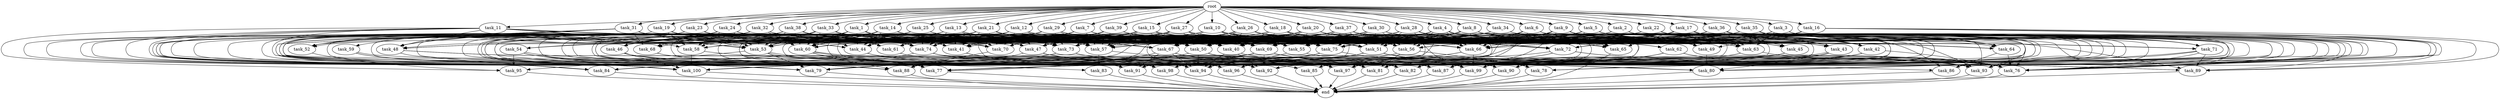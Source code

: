 digraph G {
  task_15 [size="2.837428e+11"];
  task_77 [size="2.017939e+11"];
  task_62 [size="7.624980e+11"];
  task_59 [size="4.455890e+11"];
  task_20 [size="7.114752e+11"];
  task_17 [size="5.123116e+11"];
  task_89 [size="5.078719e+11"];
  task_24 [size="5.332718e+11"];
  task_92 [size="1.783394e+11"];
  task_85 [size="7.099734e+11"];
  task_23 [size="9.122099e+11"];
  task_73 [size="6.247997e+11"];
  task_63 [size="8.888392e+11"];
  task_45 [size="1.366183e+11"];
  task_11 [size="4.611220e+11"];
  task_13 [size="8.125335e+11"];
  task_54 [size="6.250389e+11"];
  task_58 [size="1.317936e+11"];
  task_55 [size="6.444658e+11"];
  task_60 [size="1.012208e+11"];
  task_61 [size="3.278079e+11"];
  task_56 [size="1.418986e+11"];
  task_16 [size="9.132144e+11"];
  task_30 [size="7.383185e+11"];
  task_76 [size="6.321081e+11"];
  task_74 [size="7.632546e+11"];
  task_47 [size="3.948777e+11"];
  task_81 [size="7.233913e+11"];
  task_34 [size="2.230100e+11"];
  task_25 [size="3.926095e+11"];
  task_44 [size="4.211293e+11"];
  task_67 [size="4.429100e+10"];
  task_29 [size="1.736041e+11"];
  end [size="0.000000e+00"];
  task_66 [size="1.980103e+11"];
  task_2 [size="8.264864e+11"];
  task_4 [size="5.646967e+11"];
  task_86 [size="8.154863e+11"];
  task_64 [size="1.637480e+10"];
  task_36 [size="8.089326e+11"];
  task_71 [size="8.170688e+10"];
  task_94 [size="5.685577e+11"];
  task_95 [size="8.056452e+11"];
  task_96 [size="3.431195e+11"];
  task_48 [size="5.800445e+11"];
  task_53 [size="9.667926e+11"];
  task_5 [size="2.401479e+11"];
  task_79 [size="2.551457e+11"];
  task_52 [size="9.917336e+11"];
  task_31 [size="8.852079e+11"];
  task_1 [size="2.482495e+11"];
  task_82 [size="9.907437e+11"];
  task_19 [size="6.088300e+11"];
  task_40 [size="6.208094e+11"];
  task_57 [size="1.061591e+11"];
  task_83 [size="1.915749e+11"];
  task_6 [size="5.547827e+10"];
  task_80 [size="2.016851e+11"];
  task_22 [size="8.295756e+11"];
  task_99 [size="2.382944e+11"];
  task_100 [size="4.893550e+11"];
  task_84 [size="1.322364e+11"];
  task_90 [size="5.805036e+11"];
  task_49 [size="4.774461e+11"];
  task_3 [size="9.168332e+11"];
  task_14 [size="6.619286e+11"];
  task_18 [size="5.014619e+11"];
  task_42 [size="3.316082e+11"];
  task_10 [size="2.894534e+11"];
  task_70 [size="6.218454e+11"];
  task_78 [size="3.505814e+11"];
  task_50 [size="2.254944e+11"];
  task_21 [size="2.006432e+11"];
  task_32 [size="5.903745e+11"];
  task_51 [size="5.006464e+11"];
  task_46 [size="6.274188e+11"];
  task_12 [size="4.653798e+11"];
  task_9 [size="3.565946e+10"];
  task_93 [size="5.616371e+11"];
  task_43 [size="8.571684e+11"];
  task_26 [size="9.970971e+11"];
  task_41 [size="5.750290e+11"];
  task_27 [size="6.801018e+10"];
  task_68 [size="2.238320e+11"];
  task_65 [size="2.098444e+11"];
  task_39 [size="2.336828e+11"];
  task_38 [size="5.865286e+10"];
  task_72 [size="1.039116e+11"];
  task_98 [size="7.752304e+11"];
  task_28 [size="7.432732e+11"];
  task_69 [size="6.977753e+11"];
  task_88 [size="2.644359e+11"];
  task_91 [size="5.561410e+11"];
  task_8 [size="1.807796e+11"];
  task_75 [size="4.349794e+11"];
  task_33 [size="1.783843e+11"];
  root [size="0.000000e+00"];
  task_7 [size="2.320080e+11"];
  task_87 [size="4.543211e+11"];
  task_35 [size="7.241829e+11"];
  task_97 [size="9.505461e+11"];
  task_37 [size="1.082923e+11"];

  task_15 -> task_84 [size="2.644727e+07"];
  task_15 -> task_70 [size="3.454696e+07"];
  task_15 -> task_44 [size="2.339607e+07"];
  task_15 -> task_100 [size="4.893550e+07"];
  task_15 -> task_75 [size="2.416552e+07"];
  task_15 -> task_53 [size="4.833963e+07"];
  task_15 -> task_56 [size="1.091527e+07"];
  task_15 -> task_57 [size="5.587320e+06"];
  task_15 -> task_67 [size="3.690917e+06"];
  task_15 -> task_50 [size="1.503296e+07"];
  task_15 -> task_66 [size="1.237564e+07"];
  task_15 -> task_73 [size="3.675292e+07"];
  task_15 -> task_72 [size="1.154574e+07"];
  task_15 -> task_49 [size="2.512874e+07"];
  task_15 -> task_63 [size="4.937995e+07"];
  task_15 -> task_47 [size="2.467986e+07"];
  task_77 -> end [size="1.000000e-12"];
  task_62 -> task_99 [size="1.985787e+07"];
  task_62 -> task_76 [size="3.511712e+07"];
  task_62 -> task_97 [size="5.940913e+07"];
  task_62 -> task_93 [size="4.320285e+07"];
  task_62 -> task_90 [size="9.675060e+07"];
  task_59 -> task_82 [size="1.415348e+08"];
  task_59 -> task_77 [size="1.187023e+07"];
  task_59 -> task_79 [size="2.319506e+07"];
  task_20 -> task_88 [size="1.555505e+07"];
  task_20 -> task_55 [size="3.790975e+07"];
  task_20 -> task_44 [size="2.339607e+07"];
  task_20 -> task_62 [size="1.906245e+08"];
  task_20 -> task_43 [size="1.224526e+08"];
  task_20 -> task_100 [size="4.893550e+07"];
  task_20 -> task_66 [size="1.237564e+07"];
  task_20 -> task_50 [size="1.503296e+07"];
  task_20 -> task_69 [size="4.651835e+07"];
  task_20 -> task_40 [size="3.267418e+07"];
  task_20 -> task_49 [size="2.512874e+07"];
  task_20 -> task_57 [size="5.587320e+06"];
  task_20 -> task_47 [size="2.467986e+07"];
  task_20 -> task_97 [size="5.940913e+07"];
  task_17 -> task_71 [size="8.170688e+06"];
  task_17 -> task_62 [size="1.906245e+08"];
  task_17 -> task_55 [size="3.790975e+07"];
  task_17 -> task_63 [size="4.937995e+07"];
  task_17 -> task_89 [size="7.255313e+07"];
  task_17 -> task_75 [size="2.416552e+07"];
  task_17 -> task_53 [size="4.833963e+07"];
  task_17 -> task_56 [size="1.091527e+07"];
  task_17 -> task_67 [size="3.690917e+06"];
  task_17 -> task_70 [size="3.454696e+07"];
  task_17 -> task_69 [size="4.651835e+07"];
  task_17 -> task_49 [size="2.512874e+07"];
  task_17 -> task_98 [size="8.613671e+07"];
  task_17 -> task_65 [size="2.623055e+07"];
  task_17 -> task_76 [size="3.511712e+07"];
  task_89 -> end [size="1.000000e-12"];
  task_24 -> task_45 [size="2.276971e+07"];
  task_24 -> task_73 [size="3.675292e+07"];
  task_24 -> task_40 [size="3.267418e+07"];
  task_24 -> task_55 [size="3.790975e+07"];
  task_24 -> task_88 [size="1.555505e+07"];
  task_24 -> task_63 [size="4.937995e+07"];
  task_24 -> task_94 [size="3.553486e+07"];
  task_24 -> task_100 [size="4.893550e+07"];
  task_24 -> task_46 [size="6.274188e+07"];
  task_24 -> task_48 [size="6.444939e+07"];
  task_24 -> task_61 [size="4.682969e+07"];
  task_24 -> task_53 [size="4.833963e+07"];
  task_24 -> task_70 [size="3.454696e+07"];
  task_24 -> task_69 [size="4.651835e+07"];
  task_24 -> task_85 [size="1.419947e+08"];
  task_24 -> task_98 [size="8.613671e+07"];
  task_24 -> task_58 [size="1.882765e+07"];
  task_24 -> task_74 [size="3.816273e+07"];
  task_24 -> task_47 [size="2.467986e+07"];
  task_24 -> task_52 [size="1.416762e+08"];
  task_92 -> end [size="1.000000e-12"];
  task_85 -> end [size="1.000000e-12"];
  task_23 -> task_57 [size="5.587320e+06"];
  task_23 -> task_88 [size="1.555505e+07"];
  task_23 -> task_91 [size="4.634509e+07"];
  task_23 -> task_44 [size="2.339607e+07"];
  task_23 -> task_40 [size="3.267418e+07"];
  task_23 -> task_100 [size="4.893550e+07"];
  task_23 -> task_52 [size="1.416762e+08"];
  task_23 -> task_65 [size="2.623055e+07"];
  task_23 -> task_66 [size="1.237564e+07"];
  task_23 -> task_69 [size="4.651835e+07"];
  task_23 -> task_85 [size="1.419947e+08"];
  task_23 -> task_53 [size="4.833963e+07"];
  task_23 -> task_74 [size="3.816273e+07"];
  task_23 -> task_86 [size="2.038716e+08"];
  task_73 -> task_78 [size="7.011627e+07"];
  task_73 -> task_79 [size="2.319506e+07"];
  task_73 -> task_76 [size="3.511712e+07"];
  task_73 -> task_88 [size="1.555505e+07"];
  task_63 -> task_76 [size="3.511712e+07"];
  task_63 -> task_87 [size="6.490302e+07"];
  task_63 -> task_97 [size="5.940913e+07"];
  task_45 -> task_91 [size="4.634509e+07"];
  task_45 -> task_99 [size="1.985787e+07"];
  task_45 -> task_98 [size="8.613671e+07"];
  task_45 -> task_77 [size="1.187023e+07"];
  task_11 -> task_48 [size="6.444939e+07"];
  task_11 -> task_92 [size="1.371841e+07"];
  task_11 -> task_53 [size="4.833963e+07"];
  task_11 -> task_79 [size="2.319506e+07"];
  task_11 -> task_77 [size="1.187023e+07"];
  task_11 -> task_96 [size="6.862390e+07"];
  task_11 -> task_73 [size="3.675292e+07"];
  task_11 -> task_95 [size="2.014113e+08"];
  task_11 -> task_58 [size="1.882765e+07"];
  task_11 -> task_49 [size="2.512874e+07"];
  task_11 -> task_74 [size="3.816273e+07"];
  task_13 -> task_50 [size="1.503296e+07"];
  task_13 -> task_67 [size="3.690917e+06"];
  task_13 -> task_77 [size="1.187023e+07"];
  task_13 -> task_40 [size="3.267418e+07"];
  task_13 -> task_46 [size="6.274188e+07"];
  task_13 -> task_70 [size="3.454696e+07"];
  task_13 -> task_74 [size="3.816273e+07"];
  task_13 -> task_49 [size="2.512874e+07"];
  task_13 -> task_94 [size="3.553486e+07"];
  task_13 -> task_41 [size="5.750290e+07"];
  task_54 -> task_91 [size="4.634509e+07"];
  task_54 -> task_95 [size="2.014113e+08"];
  task_54 -> task_94 [size="3.553486e+07"];
  task_54 -> task_77 [size="1.187023e+07"];
  task_54 -> task_83 [size="9.578745e+07"];
  task_58 -> task_100 [size="4.893550e+07"];
  task_58 -> task_89 [size="7.255313e+07"];
  task_55 -> task_93 [size="4.320285e+07"];
  task_55 -> task_94 [size="3.553486e+07"];
  task_60 -> task_88 [size="1.555505e+07"];
  task_60 -> task_82 [size="1.415348e+08"];
  task_60 -> task_94 [size="3.553486e+07"];
  task_60 -> task_77 [size="1.187023e+07"];
  task_60 -> task_90 [size="9.675060e+07"];
  task_61 -> task_97 [size="5.940913e+07"];
  task_56 -> task_91 [size="4.634509e+07"];
  task_56 -> task_81 [size="8.037682e+07"];
  task_56 -> task_78 [size="7.011627e+07"];
  task_16 -> task_53 [size="4.833963e+07"];
  task_16 -> task_56 [size="1.091527e+07"];
  task_16 -> task_76 [size="3.511712e+07"];
  task_16 -> task_89 [size="7.255313e+07"];
  task_16 -> task_66 [size="1.237564e+07"];
  task_16 -> task_93 [size="4.320285e+07"];
  task_16 -> task_49 [size="2.512874e+07"];
  task_16 -> task_47 [size="2.467986e+07"];
  task_16 -> task_97 [size="5.940913e+07"];
  task_30 -> task_64 [size="1.169629e+06"];
  task_30 -> task_57 [size="5.587320e+06"];
  task_30 -> task_43 [size="1.224526e+08"];
  task_30 -> task_41 [size="5.750290e+07"];
  task_30 -> task_75 [size="2.416552e+07"];
  task_30 -> task_65 [size="2.623055e+07"];
  task_30 -> task_56 [size="1.091527e+07"];
  task_30 -> task_51 [size="3.129040e+07"];
  task_30 -> task_69 [size="4.651835e+07"];
  task_30 -> task_53 [size="4.833963e+07"];
  task_30 -> task_49 [size="2.512874e+07"];
  task_30 -> task_74 [size="3.816273e+07"];
  task_30 -> task_47 [size="2.467986e+07"];
  task_76 -> end [size="1.000000e-12"];
  task_74 -> task_92 [size="1.371841e+07"];
  task_74 -> task_76 [size="3.511712e+07"];
  task_74 -> task_84 [size="2.644727e+07"];
  task_74 -> task_89 [size="7.255313e+07"];
  task_47 -> task_99 [size="1.985787e+07"];
  task_47 -> task_98 [size="8.613671e+07"];
  task_47 -> task_88 [size="1.555505e+07"];
  task_81 -> end [size="1.000000e-12"];
  task_34 -> task_64 [size="1.169629e+06"];
  task_34 -> task_81 [size="8.037682e+07"];
  task_34 -> task_60 [size="6.748051e+06"];
  task_34 -> task_55 [size="3.790975e+07"];
  task_34 -> task_57 [size="5.587320e+06"];
  task_34 -> task_75 [size="2.416552e+07"];
  task_34 -> task_82 [size="1.415348e+08"];
  task_34 -> task_66 [size="1.237564e+07"];
  task_34 -> task_51 [size="3.129040e+07"];
  task_34 -> task_69 [size="4.651835e+07"];
  task_34 -> task_49 [size="2.512874e+07"];
  task_34 -> task_74 [size="3.816273e+07"];
  task_34 -> task_76 [size="3.511712e+07"];
  task_25 -> task_64 [size="1.169629e+06"];
  task_25 -> task_82 [size="1.415348e+08"];
  task_25 -> task_57 [size="5.587320e+06"];
  task_25 -> task_54 [size="3.125195e+08"];
  task_25 -> task_40 [size="3.267418e+07"];
  task_25 -> task_52 [size="1.416762e+08"];
  task_25 -> task_44 [size="2.339607e+07"];
  task_25 -> task_88 [size="1.555505e+07"];
  task_25 -> task_69 [size="4.651835e+07"];
  task_25 -> task_65 [size="2.623055e+07"];
  task_25 -> task_56 [size="1.091527e+07"];
  task_25 -> task_46 [size="6.274188e+07"];
  task_25 -> task_74 [size="3.816273e+07"];
  task_44 -> task_96 [size="6.862390e+07"];
  task_44 -> task_97 [size="5.940913e+07"];
  task_67 -> task_91 [size="4.634509e+07"];
  task_67 -> task_76 [size="3.511712e+07"];
  task_67 -> task_94 [size="3.553486e+07"];
  task_67 -> task_77 [size="1.187023e+07"];
  task_67 -> task_87 [size="6.490302e+07"];
  task_29 -> task_64 [size="1.169629e+06"];
  task_29 -> task_44 [size="2.339607e+07"];
  task_29 -> task_77 [size="1.187023e+07"];
  task_29 -> task_60 [size="6.748051e+06"];
  task_29 -> task_57 [size="5.587320e+06"];
  task_29 -> task_43 [size="1.224526e+08"];
  task_29 -> task_41 [size="5.750290e+07"];
  task_29 -> task_74 [size="3.816273e+07"];
  task_29 -> task_46 [size="6.274188e+07"];
  task_29 -> task_61 [size="4.682969e+07"];
  task_29 -> task_53 [size="4.833963e+07"];
  task_29 -> task_66 [size="1.237564e+07"];
  task_29 -> task_51 [size="3.129040e+07"];
  task_29 -> task_94 [size="3.553486e+07"];
  task_29 -> task_69 [size="4.651835e+07"];
  task_29 -> task_73 [size="3.675292e+07"];
  task_29 -> task_63 [size="4.937995e+07"];
  task_66 -> task_99 [size="1.985787e+07"];
  task_66 -> task_94 [size="3.553486e+07"];
  task_66 -> task_77 [size="1.187023e+07"];
  task_2 -> task_64 [size="1.169629e+06"];
  task_2 -> task_93 [size="4.320285e+07"];
  task_2 -> task_71 [size="8.170688e+06"];
  task_2 -> task_67 [size="3.690917e+06"];
  task_2 -> task_60 [size="6.748051e+06"];
  task_2 -> task_70 [size="3.454696e+07"];
  task_2 -> task_44 [size="2.339607e+07"];
  task_2 -> task_78 [size="7.011627e+07"];
  task_2 -> task_57 [size="5.587320e+06"];
  task_2 -> task_74 [size="3.816273e+07"];
  task_2 -> task_48 [size="6.444939e+07"];
  task_2 -> task_99 [size="1.985787e+07"];
  task_2 -> task_51 [size="3.129040e+07"];
  task_2 -> task_73 [size="3.675292e+07"];
  task_2 -> task_69 [size="4.651835e+07"];
  task_2 -> task_85 [size="1.419947e+08"];
  task_2 -> task_76 [size="3.511712e+07"];
  task_2 -> task_90 [size="9.675060e+07"];
  task_2 -> task_63 [size="4.937995e+07"];
  task_2 -> task_97 [size="5.940913e+07"];
  task_4 -> task_45 [size="2.276971e+07"];
  task_4 -> task_64 [size="1.169629e+06"];
  task_4 -> task_54 [size="3.125195e+08"];
  task_4 -> task_40 [size="3.267418e+07"];
  task_4 -> task_50 [size="1.503296e+07"];
  task_4 -> task_44 [size="2.339607e+07"];
  task_4 -> task_93 [size="4.320285e+07"];
  task_4 -> task_68 [size="2.797900e+07"];
  task_4 -> task_100 [size="4.893550e+07"];
  task_4 -> task_75 [size="2.416552e+07"];
  task_4 -> task_53 [size="4.833963e+07"];
  task_4 -> task_56 [size="1.091527e+07"];
  task_4 -> task_67 [size="3.690917e+06"];
  task_4 -> task_96 [size="6.862390e+07"];
  task_4 -> task_66 [size="1.237564e+07"];
  task_4 -> task_49 [size="2.512874e+07"];
  task_4 -> task_63 [size="4.937995e+07"];
  task_4 -> task_86 [size="2.038716e+08"];
  task_86 -> end [size="1.000000e-12"];
  task_64 -> task_86 [size="2.038716e+08"];
  task_64 -> task_76 [size="3.511712e+07"];
  task_36 -> task_45 [size="2.276971e+07"];
  task_36 -> task_82 [size="1.415348e+08"];
  task_36 -> task_42 [size="4.737261e+07"];
  task_36 -> task_57 [size="5.587320e+06"];
  task_36 -> task_43 [size="1.224526e+08"];
  task_36 -> task_89 [size="7.255313e+07"];
  task_36 -> task_75 [size="2.416552e+07"];
  task_36 -> task_73 [size="3.675292e+07"];
  task_36 -> task_72 [size="1.154574e+07"];
  task_36 -> task_49 [size="2.512874e+07"];
  task_36 -> task_63 [size="4.937995e+07"];
  task_36 -> task_76 [size="3.511712e+07"];
  task_36 -> task_64 [size="1.169629e+06"];
  task_36 -> task_71 [size="8.170688e+06"];
  task_36 -> task_50 [size="1.503296e+07"];
  task_36 -> task_94 [size="3.553486e+07"];
  task_36 -> task_53 [size="4.833963e+07"];
  task_36 -> task_55 [size="3.790975e+07"];
  task_36 -> task_51 [size="3.129040e+07"];
  task_36 -> task_91 [size="4.634509e+07"];
  task_36 -> task_70 [size="3.454696e+07"];
  task_36 -> task_47 [size="2.467986e+07"];
  task_71 -> task_80 [size="3.361419e+07"];
  task_71 -> task_76 [size="3.511712e+07"];
  task_71 -> task_93 [size="4.320285e+07"];
  task_71 -> task_89 [size="7.255313e+07"];
  task_94 -> end [size="1.000000e-12"];
  task_95 -> end [size="1.000000e-12"];
  task_96 -> end [size="1.000000e-12"];
  task_48 -> task_92 [size="1.371841e+07"];
  task_48 -> task_84 [size="2.644727e+07"];
  task_48 -> task_97 [size="5.940913e+07"];
  task_53 -> task_95 [size="2.014113e+08"];
  task_53 -> task_81 [size="8.037682e+07"];
  task_53 -> task_79 [size="2.319506e+07"];
  task_53 -> task_80 [size="3.361419e+07"];
  task_5 -> task_64 [size="1.169629e+06"];
  task_5 -> task_71 [size="8.170688e+06"];
  task_5 -> task_42 [size="4.737261e+07"];
  task_5 -> task_77 [size="1.187023e+07"];
  task_5 -> task_40 [size="3.267418e+07"];
  task_5 -> task_44 [size="2.339607e+07"];
  task_5 -> task_93 [size="4.320285e+07"];
  task_5 -> task_43 [size="1.224526e+08"];
  task_5 -> task_41 [size="5.750290e+07"];
  task_5 -> task_61 [size="4.682969e+07"];
  task_5 -> task_53 [size="4.833963e+07"];
  task_5 -> task_66 [size="1.237564e+07"];
  task_5 -> task_72 [size="1.154574e+07"];
  task_5 -> task_92 [size="1.371841e+07"];
  task_5 -> task_49 [size="2.512874e+07"];
  task_5 -> task_63 [size="4.937995e+07"];
  task_5 -> task_47 [size="2.467986e+07"];
  task_5 -> task_97 [size="5.940913e+07"];
  task_79 -> end [size="1.000000e-12"];
  task_52 -> task_95 [size="2.014113e+08"];
  task_31 -> task_88 [size="1.555505e+07"];
  task_31 -> task_55 [size="3.790975e+07"];
  task_31 -> task_68 [size="2.797900e+07"];
  task_31 -> task_100 [size="4.893550e+07"];
  task_31 -> task_48 [size="6.444939e+07"];
  task_31 -> task_75 [size="2.416552e+07"];
  task_31 -> task_53 [size="4.833963e+07"];
  task_31 -> task_70 [size="3.454696e+07"];
  task_31 -> task_52 [size="1.416762e+08"];
  task_31 -> task_91 [size="4.634509e+07"];
  task_31 -> task_74 [size="3.816273e+07"];
  task_31 -> task_47 [size="2.467986e+07"];
  task_31 -> task_92 [size="1.371841e+07"];
  task_1 -> task_51 [size="3.129040e+07"];
  task_1 -> task_77 [size="1.187023e+07"];
  task_1 -> task_60 [size="6.748051e+06"];
  task_1 -> task_70 [size="3.454696e+07"];
  task_1 -> task_44 [size="2.339607e+07"];
  task_1 -> task_79 [size="2.319506e+07"];
  task_1 -> task_41 [size="5.750290e+07"];
  task_1 -> task_57 [size="5.587320e+06"];
  task_1 -> task_63 [size="4.937995e+07"];
  task_1 -> task_53 [size="4.833963e+07"];
  task_1 -> task_67 [size="3.690917e+06"];
  task_1 -> task_90 [size="9.675060e+07"];
  task_1 -> task_73 [size="3.675292e+07"];
  task_1 -> task_74 [size="3.816273e+07"];
  task_82 -> end [size="1.000000e-12"];
  task_19 -> task_53 [size="4.833963e+07"];
  task_19 -> task_79 [size="2.319506e+07"];
  task_19 -> task_70 [size="3.454696e+07"];
  task_19 -> task_73 [size="3.675292e+07"];
  task_19 -> task_44 [size="2.339607e+07"];
  task_19 -> task_58 [size="1.882765e+07"];
  task_19 -> task_57 [size="5.587320e+06"];
  task_40 -> task_92 [size="1.371841e+07"];
  task_40 -> task_99 [size="1.985787e+07"];
  task_40 -> task_94 [size="3.553486e+07"];
  task_57 -> task_81 [size="8.037682e+07"];
  task_57 -> task_83 [size="9.578745e+07"];
  task_83 -> end [size="1.000000e-12"];
  task_6 -> task_45 [size="2.276971e+07"];
  task_6 -> task_42 [size="4.737261e+07"];
  task_6 -> task_77 [size="1.187023e+07"];
  task_6 -> task_40 [size="3.267418e+07"];
  task_6 -> task_91 [size="4.634509e+07"];
  task_6 -> task_93 [size="4.320285e+07"];
  task_6 -> task_48 [size="6.444939e+07"];
  task_6 -> task_66 [size="1.237564e+07"];
  task_6 -> task_67 [size="3.690917e+06"];
  task_6 -> task_90 [size="9.675060e+07"];
  task_6 -> task_69 [size="4.651835e+07"];
  task_6 -> task_63 [size="4.937995e+07"];
  task_80 -> end [size="1.000000e-12"];
  task_22 -> task_45 [size="2.276971e+07"];
  task_22 -> task_64 [size="1.169629e+06"];
  task_22 -> task_81 [size="8.037682e+07"];
  task_22 -> task_71 [size="8.170688e+06"];
  task_22 -> task_88 [size="1.555505e+07"];
  task_22 -> task_55 [size="3.790975e+07"];
  task_22 -> task_57 [size="5.587320e+06"];
  task_22 -> task_40 [size="3.267418e+07"];
  task_22 -> task_63 [size="4.937995e+07"];
  task_22 -> task_75 [size="2.416552e+07"];
  task_22 -> task_50 [size="1.503296e+07"];
  task_22 -> task_79 [size="2.319506e+07"];
  task_22 -> task_69 [size="4.651835e+07"];
  task_22 -> task_73 [size="3.675292e+07"];
  task_22 -> task_74 [size="3.816273e+07"];
  task_22 -> task_76 [size="3.511712e+07"];
  task_99 -> end [size="1.000000e-12"];
  task_100 -> end [size="1.000000e-12"];
  task_84 -> end [size="1.000000e-12"];
  task_90 -> end [size="1.000000e-12"];
  task_49 -> task_80 [size="3.361419e+07"];
  task_3 -> task_64 [size="1.169629e+06"];
  task_3 -> task_71 [size="8.170688e+06"];
  task_3 -> task_87 [size="6.490302e+07"];
  task_3 -> task_77 [size="1.187023e+07"];
  task_3 -> task_40 [size="3.267418e+07"];
  task_3 -> task_68 [size="2.797900e+07"];
  task_3 -> task_75 [size="2.416552e+07"];
  task_3 -> task_66 [size="1.237564e+07"];
  task_3 -> task_73 [size="3.675292e+07"];
  task_3 -> task_63 [size="4.937995e+07"];
  task_3 -> task_86 [size="2.038716e+08"];
  task_3 -> task_76 [size="3.511712e+07"];
  task_14 -> task_51 [size="3.129040e+07"];
  task_14 -> task_88 [size="1.555505e+07"];
  task_14 -> task_50 [size="1.503296e+07"];
  task_14 -> task_44 [size="2.339607e+07"];
  task_14 -> task_60 [size="6.748051e+06"];
  task_14 -> task_46 [size="6.274188e+07"];
  task_14 -> task_68 [size="2.797900e+07"];
  task_14 -> task_66 [size="1.237564e+07"];
  task_14 -> task_67 [size="3.690917e+06"];
  task_14 -> task_70 [size="3.454696e+07"];
  task_14 -> task_52 [size="1.416762e+08"];
  task_14 -> task_73 [size="3.675292e+07"];
  task_14 -> task_72 [size="1.154574e+07"];
  task_14 -> task_57 [size="5.587320e+06"];
  task_18 -> task_75 [size="2.416552e+07"];
  task_18 -> task_56 [size="1.091527e+07"];
  task_18 -> task_51 [size="3.129040e+07"];
  task_18 -> task_40 [size="3.267418e+07"];
  task_18 -> task_69 [size="4.651835e+07"];
  task_18 -> task_70 [size="3.454696e+07"];
  task_18 -> task_61 [size="4.682969e+07"];
  task_18 -> task_73 [size="3.675292e+07"];
  task_18 -> task_63 [size="4.937995e+07"];
  task_42 -> task_92 [size="1.371841e+07"];
  task_42 -> task_81 [size="8.037682e+07"];
  task_42 -> task_96 [size="6.862390e+07"];
  task_42 -> task_79 [size="2.319506e+07"];
  task_42 -> task_90 [size="9.675060e+07"];
  task_42 -> task_76 [size="3.511712e+07"];
  task_10 -> task_51 [size="3.129040e+07"];
  task_10 -> task_60 [size="6.748051e+06"];
  task_10 -> task_55 [size="3.790975e+07"];
  task_10 -> task_58 [size="1.882765e+07"];
  task_10 -> task_41 [size="5.750290e+07"];
  task_10 -> task_62 [size="1.906245e+08"];
  task_10 -> task_68 [size="2.797900e+07"];
  task_10 -> task_53 [size="4.833963e+07"];
  task_10 -> task_67 [size="3.690917e+06"];
  task_10 -> task_69 [size="4.651835e+07"];
  task_10 -> task_72 [size="1.154574e+07"];
  task_10 -> task_49 [size="2.512874e+07"];
  task_10 -> task_63 [size="4.937995e+07"];
  task_10 -> task_47 [size="2.467986e+07"];
  task_10 -> task_87 [size="6.490302e+07"];
  task_70 -> task_88 [size="1.555505e+07"];
  task_78 -> end [size="1.000000e-12"];
  task_50 -> task_81 [size="8.037682e+07"];
  task_50 -> task_80 [size="3.361419e+07"];
  task_50 -> task_94 [size="3.553486e+07"];
  task_50 -> task_76 [size="3.511712e+07"];
  task_50 -> task_88 [size="1.555505e+07"];
  task_21 -> task_87 [size="6.490302e+07"];
  task_21 -> task_42 [size="4.737261e+07"];
  task_21 -> task_40 [size="3.267418e+07"];
  task_21 -> task_70 [size="3.454696e+07"];
  task_21 -> task_44 [size="2.339607e+07"];
  task_21 -> task_60 [size="6.748051e+06"];
  task_21 -> task_43 [size="1.224526e+08"];
  task_21 -> task_41 [size="5.750290e+07"];
  task_21 -> task_58 [size="1.882765e+07"];
  task_21 -> task_94 [size="3.553486e+07"];
  task_21 -> task_50 [size="1.503296e+07"];
  task_21 -> task_55 [size="3.790975e+07"];
  task_21 -> task_88 [size="1.555505e+07"];
  task_21 -> task_46 [size="6.274188e+07"];
  task_21 -> task_73 [size="3.675292e+07"];
  task_21 -> task_72 [size="1.154574e+07"];
  task_21 -> task_74 [size="3.816273e+07"];
  task_32 -> task_84 [size="2.644727e+07"];
  task_32 -> task_77 [size="1.187023e+07"];
  task_32 -> task_60 [size="6.748051e+06"];
  task_32 -> task_55 [size="3.790975e+07"];
  task_32 -> task_79 [size="2.319506e+07"];
  task_32 -> task_68 [size="2.797900e+07"];
  task_32 -> task_48 [size="6.444939e+07"];
  task_32 -> task_75 [size="2.416552e+07"];
  task_32 -> task_53 [size="4.833963e+07"];
  task_32 -> task_66 [size="1.237564e+07"];
  task_32 -> task_51 [size="3.129040e+07"];
  task_32 -> task_67 [size="3.690917e+06"];
  task_32 -> task_91 [size="4.634509e+07"];
  task_32 -> task_47 [size="2.467986e+07"];
  task_51 -> task_78 [size="7.011627e+07"];
  task_51 -> task_94 [size="3.553486e+07"];
  task_51 -> task_93 [size="4.320285e+07"];
  task_51 -> task_88 [size="1.555505e+07"];
  task_46 -> task_93 [size="4.320285e+07"];
  task_46 -> task_77 [size="1.187023e+07"];
  task_46 -> task_100 [size="4.893550e+07"];
  task_46 -> task_97 [size="5.940913e+07"];
  task_12 -> task_81 [size="8.037682e+07"];
  task_12 -> task_71 [size="8.170688e+06"];
  task_12 -> task_60 [size="6.748051e+06"];
  task_12 -> task_50 [size="1.503296e+07"];
  task_12 -> task_44 [size="2.339607e+07"];
  task_12 -> task_61 [size="4.682969e+07"];
  task_12 -> task_75 [size="2.416552e+07"];
  task_12 -> task_56 [size="1.091527e+07"];
  task_12 -> task_70 [size="3.454696e+07"];
  task_12 -> task_52 [size="1.416762e+08"];
  task_12 -> task_73 [size="3.675292e+07"];
  task_12 -> task_47 [size="2.467986e+07"];
  task_9 -> task_64 [size="1.169629e+06"];
  task_9 -> task_93 [size="4.320285e+07"];
  task_9 -> task_71 [size="8.170688e+06"];
  task_9 -> task_60 [size="6.748051e+06"];
  task_9 -> task_70 [size="3.454696e+07"];
  task_9 -> task_57 [size="5.587320e+06"];
  task_9 -> task_40 [size="3.267418e+07"];
  task_9 -> task_75 [size="2.416552e+07"];
  task_9 -> task_63 [size="4.937995e+07"];
  task_9 -> task_92 [size="1.371841e+07"];
  task_9 -> task_65 [size="2.623055e+07"];
  task_9 -> task_66 [size="1.237564e+07"];
  task_9 -> task_51 [size="3.129040e+07"];
  task_9 -> task_88 [size="1.555505e+07"];
  task_9 -> task_99 [size="1.985787e+07"];
  task_9 -> task_49 [size="2.512874e+07"];
  task_9 -> task_98 [size="8.613671e+07"];
  task_9 -> task_47 [size="2.467986e+07"];
  task_9 -> task_97 [size="5.940913e+07"];
  task_93 -> end [size="1.000000e-12"];
  task_43 -> task_92 [size="1.371841e+07"];
  task_43 -> task_99 [size="1.985787e+07"];
  task_43 -> task_80 [size="3.361419e+07"];
  task_43 -> task_77 [size="1.187023e+07"];
  task_43 -> task_97 [size="5.940913e+07"];
  task_26 -> task_64 [size="1.169629e+06"];
  task_26 -> task_51 [size="3.129040e+07"];
  task_26 -> task_42 [size="4.737261e+07"];
  task_26 -> task_40 [size="3.267418e+07"];
  task_26 -> task_50 [size="1.503296e+07"];
  task_26 -> task_44 [size="2.339607e+07"];
  task_26 -> task_58 [size="1.882765e+07"];
  task_26 -> task_61 [size="4.682969e+07"];
  task_26 -> task_75 [size="2.416552e+07"];
  task_26 -> task_65 [size="2.623055e+07"];
  task_26 -> task_56 [size="1.091527e+07"];
  task_26 -> task_67 [size="3.690917e+06"];
  task_26 -> task_70 [size="3.454696e+07"];
  task_26 -> task_73 [size="3.675292e+07"];
  task_26 -> task_49 [size="2.512874e+07"];
  task_26 -> task_74 [size="3.816273e+07"];
  task_41 -> task_92 [size="1.371841e+07"];
  task_41 -> task_94 [size="3.553486e+07"];
  task_41 -> task_97 [size="5.940913e+07"];
  task_27 -> task_64 [size="1.169629e+06"];
  task_27 -> task_40 [size="3.267418e+07"];
  task_27 -> task_50 [size="1.503296e+07"];
  task_27 -> task_57 [size="5.587320e+06"];
  task_27 -> task_75 [size="2.416552e+07"];
  task_27 -> task_53 [size="4.833963e+07"];
  task_27 -> task_66 [size="1.237564e+07"];
  task_27 -> task_70 [size="3.454696e+07"];
  task_27 -> task_46 [size="6.274188e+07"];
  task_27 -> task_49 [size="2.512874e+07"];
  task_27 -> task_74 [size="3.816273e+07"];
  task_27 -> task_97 [size="5.940913e+07"];
  task_68 -> task_98 [size="8.613671e+07"];
  task_68 -> task_97 [size="5.940913e+07"];
  task_65 -> end [size="1.000000e-12"];
  task_39 -> task_57 [size="5.587320e+06"];
  task_39 -> task_62 [size="1.906245e+08"];
  task_39 -> task_55 [size="3.790975e+07"];
  task_39 -> task_44 [size="2.339607e+07"];
  task_39 -> task_60 [size="6.748051e+06"];
  task_39 -> task_46 [size="6.274188e+07"];
  task_39 -> task_48 [size="6.444939e+07"];
  task_39 -> task_65 [size="2.623055e+07"];
  task_39 -> task_56 [size="1.091527e+07"];
  task_39 -> task_69 [size="4.651835e+07"];
  task_39 -> task_72 [size="1.154574e+07"];
  task_39 -> task_74 [size="3.816273e+07"];
  task_39 -> task_47 [size="2.467986e+07"];
  task_38 -> task_91 [size="4.634509e+07"];
  task_38 -> task_71 [size="8.170688e+06"];
  task_38 -> task_40 [size="3.267418e+07"];
  task_38 -> task_59 [size="4.455890e+08"];
  task_38 -> task_55 [size="3.790975e+07"];
  task_38 -> task_57 [size="5.587320e+06"];
  task_38 -> task_60 [size="6.748051e+06"];
  task_38 -> task_44 [size="2.339607e+07"];
  task_38 -> task_41 [size="5.750290e+07"];
  task_38 -> task_98 [size="8.613671e+07"];
  task_38 -> task_48 [size="6.444939e+07"];
  task_38 -> task_75 [size="2.416552e+07"];
  task_38 -> task_99 [size="1.985787e+07"];
  task_38 -> task_50 [size="1.503296e+07"];
  task_38 -> task_46 [size="6.274188e+07"];
  task_38 -> task_88 [size="1.555505e+07"];
  task_38 -> task_53 [size="4.833963e+07"];
  task_38 -> task_74 [size="3.816273e+07"];
  task_38 -> task_47 [size="2.467986e+07"];
  task_38 -> task_92 [size="1.371841e+07"];
  task_72 -> task_91 [size="4.634509e+07"];
  task_72 -> task_81 [size="8.037682e+07"];
  task_72 -> task_76 [size="3.511712e+07"];
  task_72 -> task_93 [size="4.320285e+07"];
  task_72 -> task_85 [size="1.419947e+08"];
  task_98 -> end [size="1.000000e-12"];
  task_28 -> task_88 [size="1.555505e+07"];
  task_28 -> task_55 [size="3.790975e+07"];
  task_28 -> task_58 [size="1.882765e+07"];
  task_28 -> task_99 [size="1.985787e+07"];
  task_28 -> task_66 [size="1.237564e+07"];
  task_28 -> task_51 [size="3.129040e+07"];
  task_28 -> task_73 [size="3.675292e+07"];
  task_28 -> task_72 [size="1.154574e+07"];
  task_28 -> task_53 [size="4.833963e+07"];
  task_28 -> task_49 [size="2.512874e+07"];
  task_28 -> task_47 [size="2.467986e+07"];
  task_28 -> task_97 [size="5.940913e+07"];
  task_69 -> task_92 [size="1.371841e+07"];
  task_69 -> task_82 [size="1.415348e+08"];
  task_69 -> task_99 [size="1.985787e+07"];
  task_69 -> task_84 [size="2.644727e+07"];
  task_69 -> task_79 [size="2.319506e+07"];
  task_69 -> task_91 [size="4.634509e+07"];
  task_88 -> end [size="1.000000e-12"];
  task_91 -> end [size="1.000000e-12"];
  task_8 -> task_45 [size="2.276971e+07"];
  task_8 -> task_73 [size="3.675292e+07"];
  task_8 -> task_40 [size="3.267418e+07"];
  task_8 -> task_55 [size="3.790975e+07"];
  task_8 -> task_57 [size="5.587320e+06"];
  task_8 -> task_93 [size="4.320285e+07"];
  task_8 -> task_41 [size="5.750290e+07"];
  task_8 -> task_100 [size="4.893550e+07"];
  task_8 -> task_89 [size="7.255313e+07"];
  task_8 -> task_50 [size="1.503296e+07"];
  task_8 -> task_65 [size="2.623055e+07"];
  task_8 -> task_56 [size="1.091527e+07"];
  task_8 -> task_96 [size="6.862390e+07"];
  task_8 -> task_66 [size="1.237564e+07"];
  task_8 -> task_49 [size="2.512874e+07"];
  task_8 -> task_74 [size="3.816273e+07"];
  task_75 -> task_99 [size="1.985787e+07"];
  task_75 -> task_94 [size="3.553486e+07"];
  task_75 -> task_100 [size="4.893550e+07"];
  task_33 -> task_77 [size="1.187023e+07"];
  task_33 -> task_60 [size="6.748051e+06"];
  task_33 -> task_50 [size="1.503296e+07"];
  task_33 -> task_61 [size="4.682969e+07"];
  task_33 -> task_68 [size="2.797900e+07"];
  task_33 -> task_48 [size="6.444939e+07"];
  task_33 -> task_75 [size="2.416552e+07"];
  task_33 -> task_53 [size="4.833963e+07"];
  task_33 -> task_51 [size="3.129040e+07"];
  task_33 -> task_55 [size="3.790975e+07"];
  task_33 -> task_98 [size="8.613671e+07"];
  task_33 -> task_47 [size="2.467986e+07"];
  root -> task_1 [size="1.000000e-12"];
  root -> task_19 [size="1.000000e-12"];
  root -> task_39 [size="1.000000e-12"];
  root -> task_25 [size="1.000000e-12"];
  root -> task_11 [size="1.000000e-12"];
  root -> task_12 [size="1.000000e-12"];
  root -> task_9 [size="1.000000e-12"];
  root -> task_20 [size="1.000000e-12"];
  root -> task_6 [size="1.000000e-12"];
  root -> task_17 [size="1.000000e-12"];
  root -> task_26 [size="1.000000e-12"];
  root -> task_24 [size="1.000000e-12"];
  root -> task_27 [size="1.000000e-12"];
  root -> task_22 [size="1.000000e-12"];
  root -> task_7 [size="1.000000e-12"];
  root -> task_15 [size="1.000000e-12"];
  root -> task_38 [size="1.000000e-12"];
  root -> task_23 [size="1.000000e-12"];
  root -> task_2 [size="1.000000e-12"];
  root -> task_5 [size="1.000000e-12"];
  root -> task_3 [size="1.000000e-12"];
  root -> task_28 [size="1.000000e-12"];
  root -> task_29 [size="1.000000e-12"];
  root -> task_36 [size="1.000000e-12"];
  root -> task_14 [size="1.000000e-12"];
  root -> task_18 [size="1.000000e-12"];
  root -> task_13 [size="1.000000e-12"];
  root -> task_10 [size="1.000000e-12"];
  root -> task_4 [size="1.000000e-12"];
  root -> task_8 [size="1.000000e-12"];
  root -> task_33 [size="1.000000e-12"];
  root -> task_21 [size="1.000000e-12"];
  root -> task_16 [size="1.000000e-12"];
  root -> task_34 [size="1.000000e-12"];
  root -> task_35 [size="1.000000e-12"];
  root -> task_32 [size="1.000000e-12"];
  root -> task_31 [size="1.000000e-12"];
  root -> task_37 [size="1.000000e-12"];
  root -> task_30 [size="1.000000e-12"];
  task_7 -> task_44 [size="2.339607e+07"];
  task_7 -> task_87 [size="6.490302e+07"];
  task_7 -> task_60 [size="6.748051e+06"];
  task_7 -> task_57 [size="5.587320e+06"];
  task_7 -> task_40 [size="3.267418e+07"];
  task_7 -> task_63 [size="4.937995e+07"];
  task_7 -> task_94 [size="3.553486e+07"];
  task_7 -> task_41 [size="5.750290e+07"];
  task_7 -> task_68 [size="2.797900e+07"];
  task_7 -> task_56 [size="1.091527e+07"];
  task_7 -> task_69 [size="4.651835e+07"];
  task_7 -> task_49 [size="2.512874e+07"];
  task_7 -> task_98 [size="8.613671e+07"];
  task_87 -> end [size="1.000000e-12"];
  task_35 -> task_64 [size="1.169629e+06"];
  task_35 -> task_82 [size="1.415348e+08"];
  task_35 -> task_42 [size="4.737261e+07"];
  task_35 -> task_55 [size="3.790975e+07"];
  task_35 -> task_78 [size="7.011627e+07"];
  task_35 -> task_43 [size="1.224526e+08"];
  task_35 -> task_80 [size="3.361419e+07"];
  task_35 -> task_92 [size="1.371841e+07"];
  task_35 -> task_51 [size="3.129040e+07"];
  task_35 -> task_50 [size="1.503296e+07"];
  task_35 -> task_52 [size="1.416762e+08"];
  task_35 -> task_70 [size="3.454696e+07"];
  task_35 -> task_72 [size="1.154574e+07"];
  task_35 -> task_63 [size="4.937995e+07"];
  task_35 -> task_74 [size="3.816273e+07"];
  task_35 -> task_85 [size="1.419947e+08"];
  task_35 -> task_76 [size="3.511712e+07"];
  task_97 -> end [size="1.000000e-12"];
  task_37 -> task_71 [size="8.170688e+06"];
  task_37 -> task_51 [size="3.129040e+07"];
  task_37 -> task_42 [size="4.737261e+07"];
  task_37 -> task_40 [size="3.267418e+07"];
  task_37 -> task_55 [size="3.790975e+07"];
  task_37 -> task_44 [size="2.339607e+07"];
  task_37 -> task_60 [size="6.748051e+06"];
  task_37 -> task_63 [size="4.937995e+07"];
  task_37 -> task_75 [size="2.416552e+07"];
  task_37 -> task_56 [size="1.091527e+07"];
  task_37 -> task_67 [size="3.690917e+06"];
  task_37 -> task_70 [size="3.454696e+07"];
  task_37 -> task_46 [size="6.274188e+07"];
  task_37 -> task_79 [size="2.319506e+07"];
  task_37 -> task_49 [size="2.512874e+07"];
  task_37 -> task_74 [size="3.816273e+07"];
  task_37 -> task_87 [size="6.490302e+07"];
}
